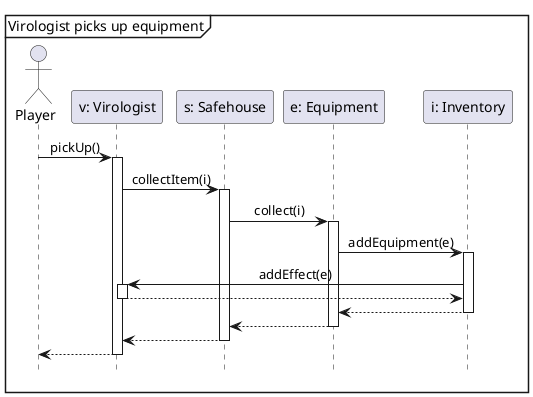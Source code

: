 @startuml
'https://plantuml.com/sequence-diagram

hide footbox
skinparam sequenceMessageAlign center

mainframe Virologist picks up equipment

actor Player as p
participant "v: Virologist" as v
participant "s: Safehouse" as s
participant "e: Equipment" as e
participant "i: Inventory" as i

p -> v ++ : pickUp()
    v -> s ++ : collectItem(i)
        s -> e ++ : collect(i)
            e -> i ++ : addEquipment(e)
                i -> v ++ : addEffect(e)
                return
            return
        return
    return
return

@enduml